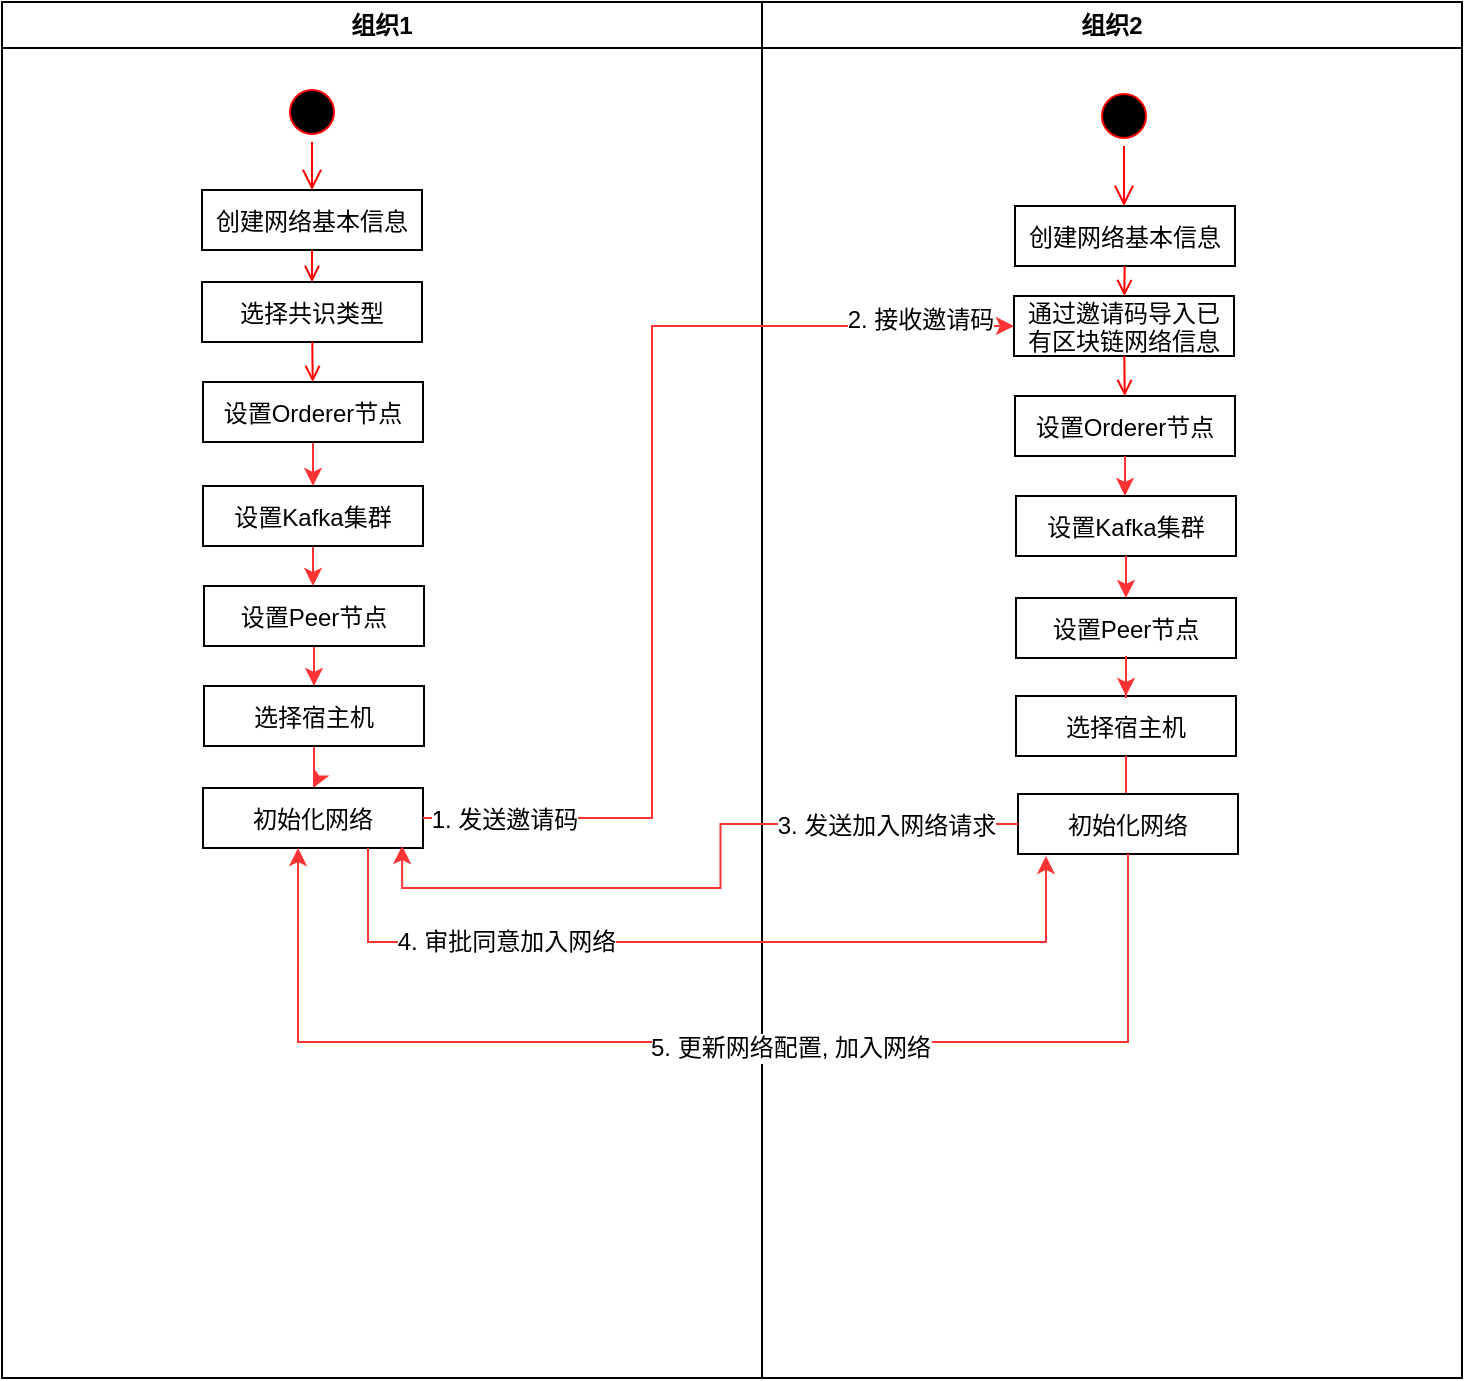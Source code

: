 <mxfile version="10.8.1" type="github"><diagram name="Page-1" id="e7e014a7-5840-1c2e-5031-d8a46d1fe8dd"><mxGraphModel dx="918" dy="585" grid="1" gridSize="10" guides="1" tooltips="1" connect="1" arrows="1" fold="1" page="1" pageScale="1" pageWidth="1169" pageHeight="826" background="#ffffff" math="0" shadow="0"><root><mxCell id="0"/><mxCell id="1" parent="0"/><mxCell id="4" value="组织2" style="swimlane;whiteSpace=wrap;startSize=23;" parent="1" vertex="1"><mxGeometry x="515" y="130" width="350" height="688" as="geometry"/></mxCell><mxCell id="zXg-jttxFyJelekQOrUb-60" value="" style="ellipse;shape=startState;fillColor=#000000;strokeColor=#ff0000;" vertex="1" parent="4"><mxGeometry x="166" y="42" width="30" height="30" as="geometry"/></mxCell><mxCell id="zXg-jttxFyJelekQOrUb-61" value="" style="edgeStyle=elbowEdgeStyle;elbow=horizontal;verticalAlign=bottom;endArrow=open;endSize=8;strokeColor=#FF0000;endFill=1;rounded=0" edge="1" parent="4" target="zXg-jttxFyJelekQOrUb-62"><mxGeometry x="1" y="-88" as="geometry"><mxPoint x="16" y="-18" as="targetPoint"/><mxPoint x="181" y="72" as="sourcePoint"/></mxGeometry></mxCell><mxCell id="zXg-jttxFyJelekQOrUb-62" value="创建网络基本信息" style="" vertex="1" parent="4"><mxGeometry x="126.5" y="102" width="110" height="30" as="geometry"/></mxCell><mxCell id="zXg-jttxFyJelekQOrUb-63" value="通过邀请码导入已&#xa;有区块链网络信息" style="" vertex="1" parent="4"><mxGeometry x="126" y="147" width="110" height="30" as="geometry"/></mxCell><mxCell id="zXg-jttxFyJelekQOrUb-64" value="" style="endArrow=open;strokeColor=#FF0000;endFill=1;rounded=0" edge="1" parent="4" source="zXg-jttxFyJelekQOrUb-62" target="zXg-jttxFyJelekQOrUb-63"><mxGeometry relative="1" as="geometry"/></mxCell><mxCell id="zXg-jttxFyJelekQOrUb-66" value="设置Orderer节点" style="" vertex="1" parent="4"><mxGeometry x="126.5" y="197" width="110" height="30" as="geometry"/></mxCell><mxCell id="zXg-jttxFyJelekQOrUb-68" value="设置Kafka集群" style="" vertex="1" parent="4"><mxGeometry x="127" y="247" width="110" height="30" as="geometry"/></mxCell><mxCell id="zXg-jttxFyJelekQOrUb-65" value="" style="edgeStyle=orthogonalEdgeStyle;rounded=0;orthogonalLoop=1;jettySize=auto;html=1;strokeColor=#FF3333;" edge="1" parent="4" source="zXg-jttxFyJelekQOrUb-66" target="zXg-jttxFyJelekQOrUb-68"><mxGeometry relative="1" as="geometry"/></mxCell><mxCell id="zXg-jttxFyJelekQOrUb-70" value="设置Peer节点" style="" vertex="1" parent="4"><mxGeometry x="127" y="298" width="110" height="30" as="geometry"/></mxCell><mxCell id="zXg-jttxFyJelekQOrUb-67" value="" style="edgeStyle=orthogonalEdgeStyle;rounded=0;orthogonalLoop=1;jettySize=auto;html=1;strokeColor=#FF3333;" edge="1" parent="4" source="zXg-jttxFyJelekQOrUb-68" target="zXg-jttxFyJelekQOrUb-70"><mxGeometry relative="1" as="geometry"/></mxCell><mxCell id="zXg-jttxFyJelekQOrUb-72" value="选择宿主机" style="" vertex="1" parent="4"><mxGeometry x="127" y="347" width="110" height="30" as="geometry"/></mxCell><mxCell id="zXg-jttxFyJelekQOrUb-69" value="" style="edgeStyle=orthogonalEdgeStyle;rounded=0;orthogonalLoop=1;jettySize=auto;html=1;strokeColor=#FF3333;" edge="1" parent="4" source="zXg-jttxFyJelekQOrUb-70" target="zXg-jttxFyJelekQOrUb-72"><mxGeometry relative="1" as="geometry"/></mxCell><mxCell id="zXg-jttxFyJelekQOrUb-71" value="" style="edgeStyle=orthogonalEdgeStyle;rounded=0;orthogonalLoop=1;jettySize=auto;html=1;strokeColor=#FF3333;" edge="1" parent="4" source="zXg-jttxFyJelekQOrUb-72"><mxGeometry relative="1" as="geometry"><mxPoint x="182" y="396" as="targetPoint"/></mxGeometry></mxCell><mxCell id="zXg-jttxFyJelekQOrUb-74" value="" style="endArrow=open;strokeColor=#FF0000;endFill=1;rounded=0" edge="1" parent="4" source="zXg-jttxFyJelekQOrUb-63" target="zXg-jttxFyJelekQOrUb-66"><mxGeometry relative="1" as="geometry"/></mxCell><mxCell id="zXg-jttxFyJelekQOrUb-117" value="初始化网络" style="" vertex="1" parent="4"><mxGeometry x="128" y="396" width="110" height="30" as="geometry"/></mxCell><mxCell id="2" value="组织1" style="swimlane;whiteSpace=wrap" parent="1" vertex="1"><mxGeometry x="135" y="130" width="380" height="688" as="geometry"/></mxCell><mxCell id="5" value="" style="ellipse;shape=startState;fillColor=#000000;strokeColor=#ff0000;" parent="2" vertex="1"><mxGeometry x="140" y="40" width="30" height="30" as="geometry"/></mxCell><mxCell id="6" value="" style="edgeStyle=elbowEdgeStyle;elbow=horizontal;verticalAlign=bottom;endArrow=open;endSize=8;strokeColor=#FF0000;endFill=1;rounded=0" parent="2" source="5" target="7" edge="1"><mxGeometry x="140" y="40" as="geometry"><mxPoint x="155" y="110" as="targetPoint"/></mxGeometry></mxCell><mxCell id="7" value="创建网络基本信息" style="" parent="2" vertex="1"><mxGeometry x="100" y="94" width="110" height="30" as="geometry"/></mxCell><mxCell id="8" value="选择共识类型" style="" parent="2" vertex="1"><mxGeometry x="100" y="140" width="110" height="30" as="geometry"/></mxCell><mxCell id="9" value="" style="endArrow=open;strokeColor=#FF0000;endFill=1;rounded=0" parent="2" source="7" target="8" edge="1"><mxGeometry relative="1" as="geometry"/></mxCell><mxCell id="zXg-jttxFyJelekQOrUb-42" value="" style="edgeStyle=orthogonalEdgeStyle;rounded=0;orthogonalLoop=1;jettySize=auto;html=1;strokeColor=#FF3333;" edge="1" parent="2" source="10" target="zXg-jttxFyJelekQOrUb-41"><mxGeometry relative="1" as="geometry"/></mxCell><mxCell id="10" value="设置Orderer节点" style="" parent="2" vertex="1"><mxGeometry x="100.5" y="190" width="110" height="30" as="geometry"/></mxCell><mxCell id="zXg-jttxFyJelekQOrUb-45" value="" style="edgeStyle=orthogonalEdgeStyle;rounded=0;orthogonalLoop=1;jettySize=auto;html=1;strokeColor=#FF3333;" edge="1" parent="2" source="zXg-jttxFyJelekQOrUb-41" target="zXg-jttxFyJelekQOrUb-44"><mxGeometry relative="1" as="geometry"/></mxCell><mxCell id="zXg-jttxFyJelekQOrUb-41" value="设置Kafka集群" style="" vertex="1" parent="2"><mxGeometry x="100.5" y="242" width="110" height="30" as="geometry"/></mxCell><mxCell id="zXg-jttxFyJelekQOrUb-47" value="" style="edgeStyle=orthogonalEdgeStyle;rounded=0;orthogonalLoop=1;jettySize=auto;html=1;strokeColor=#FF3333;" edge="1" parent="2" source="zXg-jttxFyJelekQOrUb-44" target="zXg-jttxFyJelekQOrUb-46"><mxGeometry relative="1" as="geometry"/></mxCell><mxCell id="zXg-jttxFyJelekQOrUb-44" value="设置Peer节点" style="" vertex="1" parent="2"><mxGeometry x="101" y="292" width="110" height="30" as="geometry"/></mxCell><mxCell id="zXg-jttxFyJelekQOrUb-49" value="" style="edgeStyle=orthogonalEdgeStyle;rounded=0;orthogonalLoop=1;jettySize=auto;html=1;strokeColor=#FF3333;" edge="1" parent="2" source="zXg-jttxFyJelekQOrUb-46" target="zXg-jttxFyJelekQOrUb-48"><mxGeometry relative="1" as="geometry"/></mxCell><mxCell id="zXg-jttxFyJelekQOrUb-46" value="选择宿主机" style="" vertex="1" parent="2"><mxGeometry x="101" y="342" width="110" height="30" as="geometry"/></mxCell><mxCell id="zXg-jttxFyJelekQOrUb-48" value="初始化网络" style="" vertex="1" parent="2"><mxGeometry x="100.5" y="393" width="110" height="30" as="geometry"/></mxCell><mxCell id="11" value="" style="endArrow=open;strokeColor=#FF0000;endFill=1;rounded=0" parent="2" source="8" target="10" edge="1"><mxGeometry relative="1" as="geometry"/></mxCell><mxCell id="zXg-jttxFyJelekQOrUb-87" style="edgeStyle=orthogonalEdgeStyle;rounded=0;orthogonalLoop=1;jettySize=auto;html=1;exitX=1;exitY=0.5;exitDx=0;exitDy=0;entryX=0;entryY=0.5;entryDx=0;entryDy=0;strokeColor=#FF3333;" edge="1" parent="1" source="zXg-jttxFyJelekQOrUb-48" target="zXg-jttxFyJelekQOrUb-63"><mxGeometry relative="1" as="geometry"><Array as="points"><mxPoint x="460" y="538"/><mxPoint x="460" y="292"/></Array></mxGeometry></mxCell><mxCell id="zXg-jttxFyJelekQOrUb-88" value="1. 发送邀请码" style="text;html=1;resizable=0;points=[];align=center;verticalAlign=middle;labelBackgroundColor=#ffffff;" vertex="1" connectable="0" parent="zXg-jttxFyJelekQOrUb-87"><mxGeometry x="-0.852" y="-1" relative="1" as="geometry"><mxPoint as="offset"/></mxGeometry></mxCell><mxCell id="zXg-jttxFyJelekQOrUb-89" value="2. 接收邀请码" style="text;html=1;resizable=0;points=[];align=center;verticalAlign=middle;labelBackgroundColor=#ffffff;" vertex="1" connectable="0" parent="zXg-jttxFyJelekQOrUb-87"><mxGeometry x="0.808" y="3" relative="1" as="geometry"><mxPoint x="5" as="offset"/></mxGeometry></mxCell><mxCell id="zXg-jttxFyJelekQOrUb-119" style="edgeStyle=orthogonalEdgeStyle;rounded=0;orthogonalLoop=1;jettySize=auto;html=1;exitX=0;exitY=0.5;exitDx=0;exitDy=0;entryX=0.905;entryY=0.967;entryDx=0;entryDy=0;entryPerimeter=0;strokeColor=#FF3333;" edge="1" parent="1" source="zXg-jttxFyJelekQOrUb-117" target="zXg-jttxFyJelekQOrUb-48"><mxGeometry relative="1" as="geometry"/></mxCell><mxCell id="zXg-jttxFyJelekQOrUb-120" value="3. 发送加入网络请求" style="text;html=1;resizable=0;points=[];align=center;verticalAlign=middle;labelBackgroundColor=#ffffff;" vertex="1" connectable="0" parent="zXg-jttxFyJelekQOrUb-119"><mxGeometry x="-0.429" y="1" relative="1" as="geometry"><mxPoint x="37" as="offset"/></mxGeometry></mxCell><mxCell id="zXg-jttxFyJelekQOrUb-121" style="edgeStyle=orthogonalEdgeStyle;rounded=0;orthogonalLoop=1;jettySize=auto;html=1;exitX=0.75;exitY=1;exitDx=0;exitDy=0;entryX=0.127;entryY=1.033;entryDx=0;entryDy=0;entryPerimeter=0;strokeColor=#FF3333;" edge="1" parent="1" source="zXg-jttxFyJelekQOrUb-48" target="zXg-jttxFyJelekQOrUb-117"><mxGeometry relative="1" as="geometry"><Array as="points"><mxPoint x="318" y="600"/><mxPoint x="657" y="600"/></Array></mxGeometry></mxCell><mxCell id="zXg-jttxFyJelekQOrUb-122" value="4. 审批同意加入网络" style="text;html=1;resizable=0;points=[];align=center;verticalAlign=middle;labelBackgroundColor=#ffffff;" vertex="1" connectable="0" parent="zXg-jttxFyJelekQOrUb-121"><mxGeometry x="-0.781" y="31" relative="1" as="geometry"><mxPoint x="69" y="31" as="offset"/></mxGeometry></mxCell><mxCell id="zXg-jttxFyJelekQOrUb-123" style="edgeStyle=orthogonalEdgeStyle;rounded=0;orthogonalLoop=1;jettySize=auto;html=1;exitX=0.5;exitY=1;exitDx=0;exitDy=0;entryX=0.432;entryY=1;entryDx=0;entryDy=0;entryPerimeter=0;strokeColor=#FF3333;" edge="1" parent="1" source="zXg-jttxFyJelekQOrUb-117" target="zXg-jttxFyJelekQOrUb-48"><mxGeometry relative="1" as="geometry"><Array as="points"><mxPoint x="698" y="650"/><mxPoint x="283" y="650"/></Array></mxGeometry></mxCell><mxCell id="zXg-jttxFyJelekQOrUb-124" value="5. 更新网络配置, 加入网络" style="text;html=1;resizable=0;points=[];align=center;verticalAlign=middle;labelBackgroundColor=#ffffff;" vertex="1" connectable="0" parent="zXg-jttxFyJelekQOrUb-123"><mxGeometry x="-0.132" y="3" relative="1" as="geometry"><mxPoint as="offset"/></mxGeometry></mxCell></root></mxGraphModel></diagram></mxfile>